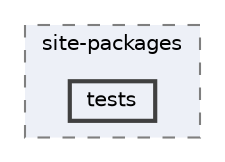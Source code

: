 digraph "C:/Users/LukeMabie/documents/Development/Password_Saver_Using_Django-master/venv/Lib/site-packages/tests"
{
 // LATEX_PDF_SIZE
  bgcolor="transparent";
  edge [fontname=Helvetica,fontsize=10,labelfontname=Helvetica,labelfontsize=10];
  node [fontname=Helvetica,fontsize=10,shape=box,height=0.2,width=0.4];
  compound=true
  subgraph clusterdir_880bfa2d0d53b289c2c7691ccbc75f95 {
    graph [ bgcolor="#edf0f7", pencolor="grey50", label="site-packages", fontname=Helvetica,fontsize=10 style="filled,dashed", URL="dir_880bfa2d0d53b289c2c7691ccbc75f95.html",tooltip=""]
  dir_c035618801651b1e32e4113cc11e2794 [label="tests", fillcolor="#edf0f7", color="grey25", style="filled,bold", URL="dir_c035618801651b1e32e4113cc11e2794.html",tooltip=""];
  }
}
